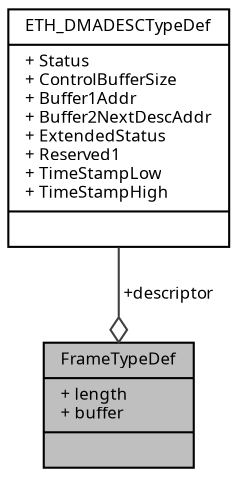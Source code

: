digraph "FrameTypeDef"
{
  edge [fontname="Sans",fontsize="8",labelfontname="Sans",labelfontsize="8"];
  node [fontname="Sans",fontsize="8",shape=record];
  Node1 [label="{FrameTypeDef\n|+ length\l+ buffer\l|}",height=0.2,width=0.4,color="black", fillcolor="grey75", style="filled", fontcolor="black"];
  Node2 -> Node1 [color="grey25",fontsize="8",style="solid",label=" +descriptor" ,arrowhead="odiamond",fontname="Sans"];
  Node2 [label="{ETH_DMADESCTypeDef\n|+ Status\l+ ControlBufferSize\l+ Buffer1Addr\l+ Buffer2NextDescAddr\l+ ExtendedStatus\l+ Reserved1\l+ TimeStampLow\l+ TimeStampHigh\l|}",height=0.2,width=0.4,color="black", fillcolor="white", style="filled",URL="$struct_e_t_h___d_m_a_d_e_s_c_type_def.html",tooltip="DMA descriptors types. "];
}
